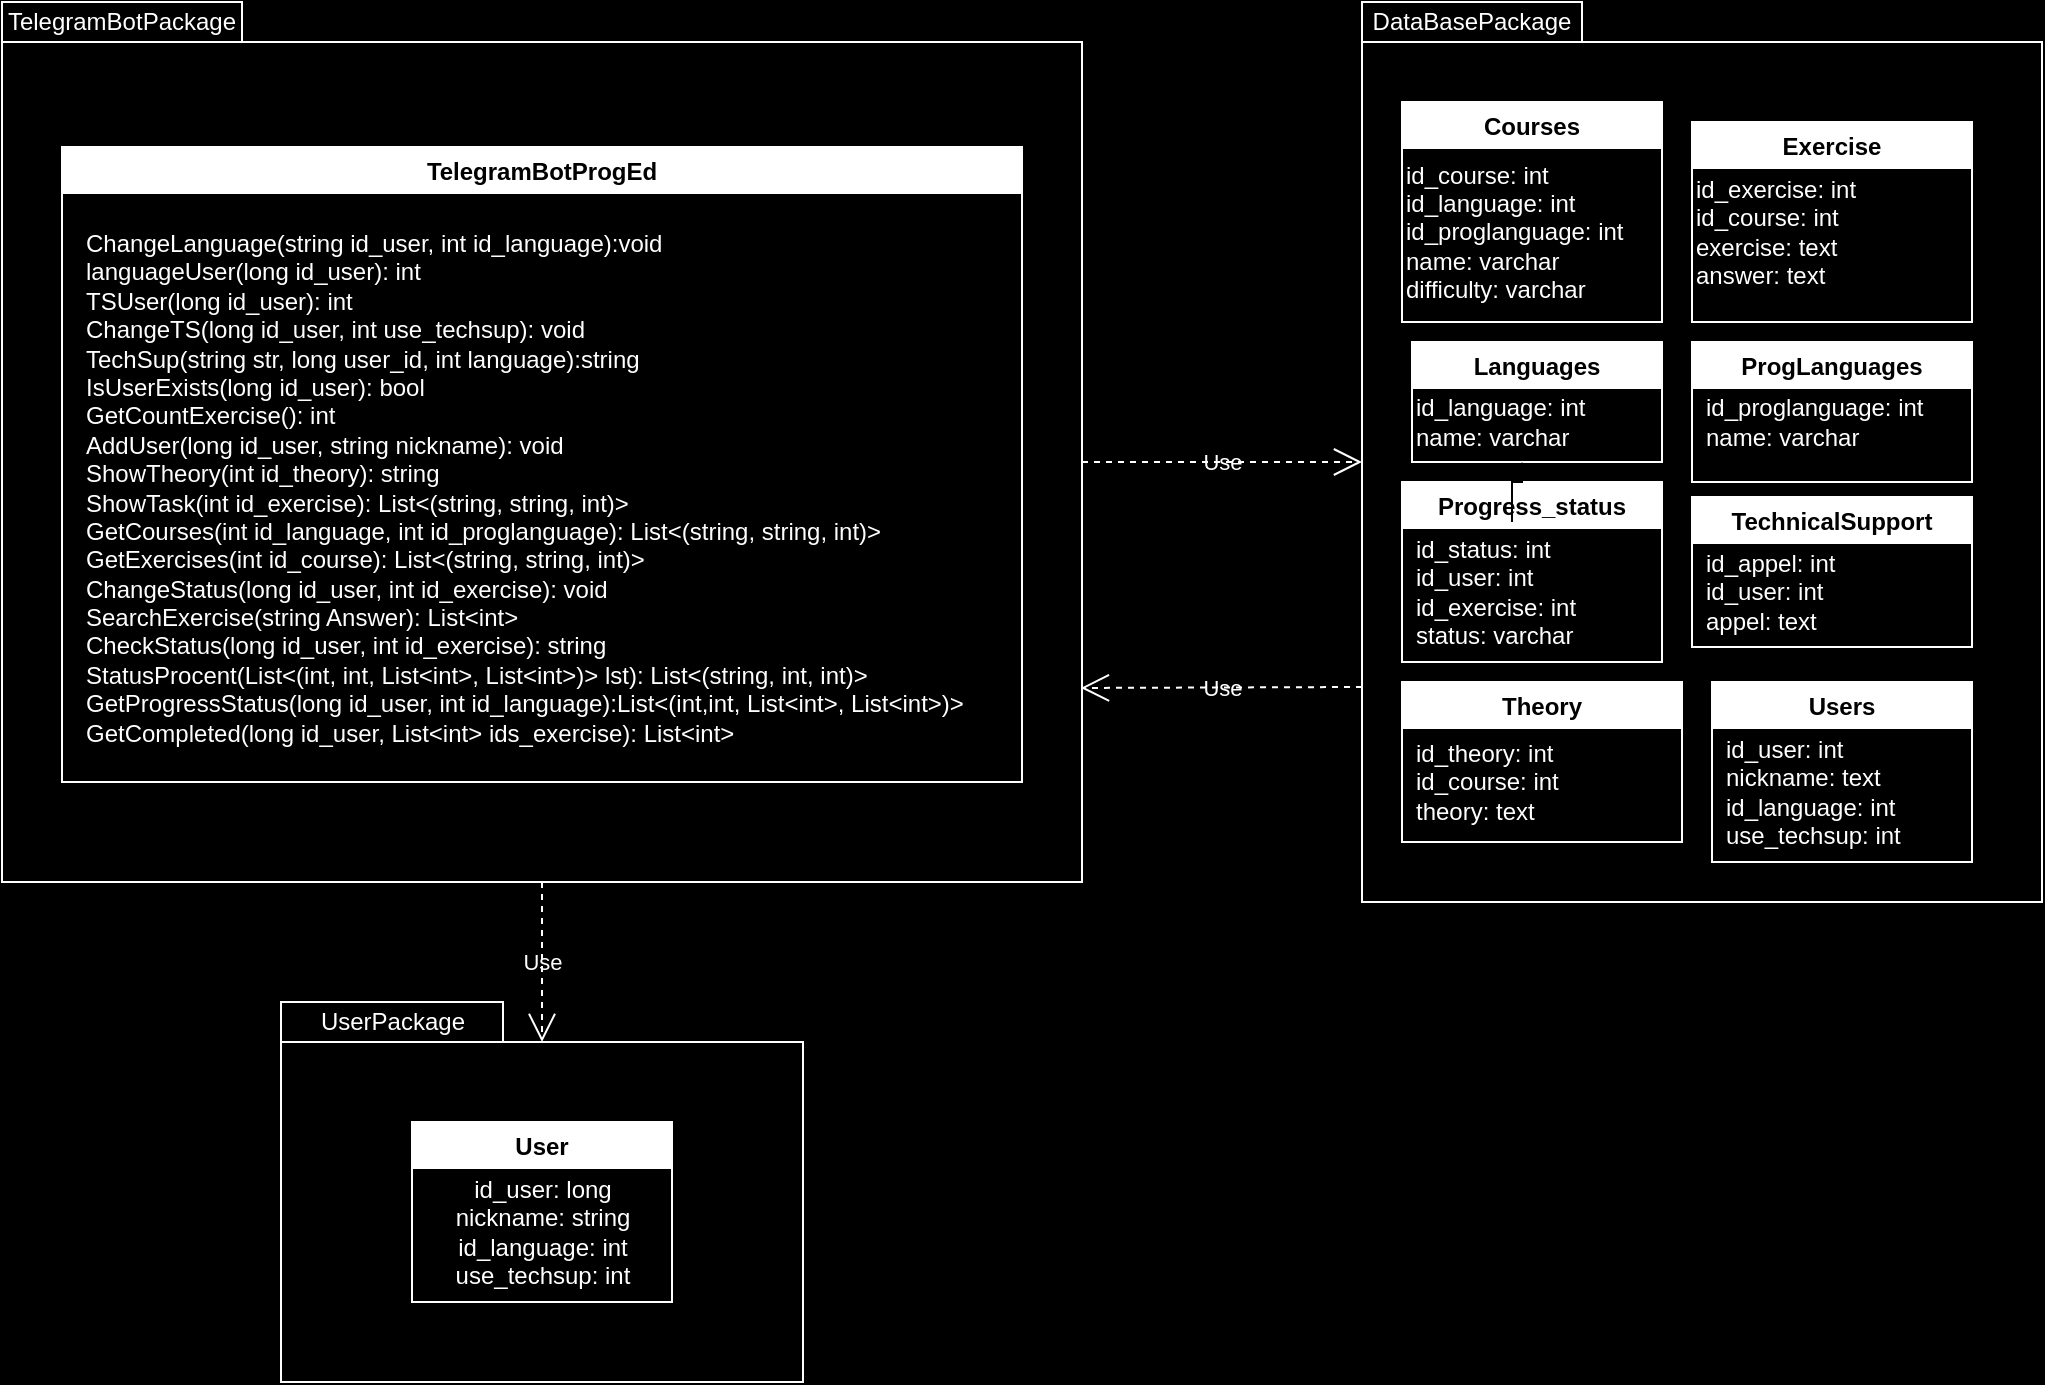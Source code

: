 <mxfile version="22.1.18" type="github">
  <diagram name="Страница — 1" id="qsabZyMixuR6BseSu_nm">
    <mxGraphModel dx="1345" dy="725" grid="1" gridSize="10" guides="1" tooltips="1" connect="1" arrows="1" fold="1" page="1" pageScale="1" pageWidth="827" pageHeight="1169" background="#000000" math="0" shadow="0">
      <root>
        <mxCell id="0" />
        <mxCell id="1" parent="0" />
        <mxCell id="w7tnQ7XDSmEHpIKaVpb0-36" value="" style="rounded=0;whiteSpace=wrap;html=1;fontColor=#FFFFFF;strokeColor=#FFFFFF;fillColor=#000000;" parent="1" vertex="1">
          <mxGeometry x="960" y="100" width="340" height="430" as="geometry" />
        </mxCell>
        <mxCell id="w7tnQ7XDSmEHpIKaVpb0-1" value="" style="rounded=0;whiteSpace=wrap;html=1;fontColor=#FFFFFF;strokeColor=#FFFFFF;fillColor=#000000;" parent="1" vertex="1">
          <mxGeometry x="280" y="100" width="540" height="420" as="geometry" />
        </mxCell>
        <mxCell id="w7tnQ7XDSmEHpIKaVpb0-2" value="TelegramBotPackage" style="whiteSpace=wrap;html=1;fontColor=#FFFFFF;strokeColor=#FFFFFF;fillColor=#000000;" parent="1" vertex="1">
          <mxGeometry x="280" y="80" width="120" height="20" as="geometry" />
        </mxCell>
        <mxCell id="w7tnQ7XDSmEHpIKaVpb0-4" value="DataBasePackage" style="whiteSpace=wrap;html=1;fontColor=#FFFFFF;strokeColor=#FFFFFF;fillColor=#000000;" parent="1" vertex="1">
          <mxGeometry x="960" y="80" width="110" height="20" as="geometry" />
        </mxCell>
        <mxCell id="w7tnQ7XDSmEHpIKaVpb0-5" value="" style="rounded=0;whiteSpace=wrap;html=1;fontColor=#FFFFFF;strokeColor=#FFFFFF;fillColor=#000000;" parent="1" vertex="1">
          <mxGeometry x="419.5" y="600" width="261" height="170" as="geometry" />
        </mxCell>
        <mxCell id="w7tnQ7XDSmEHpIKaVpb0-6" value="UserPackage" style="whiteSpace=wrap;html=1;fontColor=#FFFFFF;strokeColor=#FFFFFF;fillColor=#000000;" parent="1" vertex="1">
          <mxGeometry x="419.5" y="580" width="111" height="20" as="geometry" />
        </mxCell>
        <mxCell id="w7tnQ7XDSmEHpIKaVpb0-14" value="Exercise" style="swimlane;fontColor=#000000;strokeColor=#FFFFFF;" parent="1" vertex="1">
          <mxGeometry x="1125" y="140" width="140" height="100" as="geometry" />
        </mxCell>
        <mxCell id="w7tnQ7XDSmEHpIKaVpb0-15" value="id_exercise: int&lt;br&gt;id_course: int&lt;br&gt;exercise: text&lt;br&gt;answer: text" style="text;html=1;align=left;verticalAlign=middle;resizable=0;points=[];autosize=1;strokeColor=none;fillColor=none;fontColor=#FFFFFF;" parent="w7tnQ7XDSmEHpIKaVpb0-14" vertex="1">
          <mxGeometry y="20" width="100" height="70" as="geometry" />
        </mxCell>
        <mxCell id="w7tnQ7XDSmEHpIKaVpb0-18" value="ProgLanguages" style="swimlane;fontColor=#000000;strokeColor=#FFFFFF;" parent="w7tnQ7XDSmEHpIKaVpb0-14" vertex="1">
          <mxGeometry y="110" width="140" height="70" as="geometry" />
        </mxCell>
        <mxCell id="w7tnQ7XDSmEHpIKaVpb0-19" value="id_proglanguage: int&lt;br&gt;name: varchar" style="text;html=1;align=left;verticalAlign=middle;resizable=0;points=[];autosize=1;strokeColor=none;fillColor=none;fontColor=#FFFFFF;" parent="w7tnQ7XDSmEHpIKaVpb0-18" vertex="1">
          <mxGeometry x="5" y="20" width="130" height="40" as="geometry" />
        </mxCell>
        <mxCell id="w7tnQ7XDSmEHpIKaVpb0-12" value="Courses" style="swimlane;fontColor=#000000;strokeColor=#FFFFFF;" parent="w7tnQ7XDSmEHpIKaVpb0-18" vertex="1">
          <mxGeometry x="-145" y="-120" width="130" height="110" as="geometry">
            <mxRectangle x="500" y="360" width="90" height="30" as="alternateBounds" />
          </mxGeometry>
        </mxCell>
        <mxCell id="w7tnQ7XDSmEHpIKaVpb0-13" value="id_course: int&lt;br&gt;id_language: int&lt;br&gt;id_proglanguage: int&lt;br&gt;name: varchar&lt;br&gt;difficulty: varchar" style="text;html=1;align=left;verticalAlign=middle;resizable=0;points=[];autosize=1;strokeColor=#FFFFFF;fillColor=none;fontColor=#FFFFFF;" parent="w7tnQ7XDSmEHpIKaVpb0-12" vertex="1">
          <mxGeometry y="20" width="130" height="90" as="geometry" />
        </mxCell>
        <mxCell id="w7tnQ7XDSmEHpIKaVpb0-16" value="Languages" style="swimlane;fontColor=#000000;strokeColor=#FFFFFF;" parent="1" vertex="1">
          <mxGeometry x="985" y="250" width="125" height="60" as="geometry" />
        </mxCell>
        <mxCell id="w7tnQ7XDSmEHpIKaVpb0-17" value="id_language: int&lt;br&gt;name: varchar" style="text;html=1;align=left;verticalAlign=middle;resizable=0;points=[];autosize=1;strokeColor=none;fillColor=none;fontColor=#FFFFFF;" parent="w7tnQ7XDSmEHpIKaVpb0-16" vertex="1">
          <mxGeometry y="20" width="110" height="40" as="geometry" />
        </mxCell>
        <mxCell id="w7tnQ7XDSmEHpIKaVpb0-20" value="Progress_status" style="swimlane;fontColor=#000000;strokeColor=#FFFFFF;" parent="1" vertex="1">
          <mxGeometry x="980" y="320" width="130" height="90" as="geometry" />
        </mxCell>
        <mxCell id="w7tnQ7XDSmEHpIKaVpb0-21" value="id_status: int&lt;br&gt;id_user: int&lt;br&gt;id_exercise: int&lt;br&gt;status: varchar" style="text;html=1;align=left;verticalAlign=middle;resizable=0;points=[];autosize=1;strokeColor=none;fillColor=none;fontColor=#FFFFFF;" parent="w7tnQ7XDSmEHpIKaVpb0-20" vertex="1">
          <mxGeometry x="5" y="20" width="100" height="70" as="geometry" />
        </mxCell>
        <mxCell id="w7tnQ7XDSmEHpIKaVpb0-22" value="TechnicalSupport" style="swimlane;fontColor=#000000;strokeColor=#FFFFFF;" parent="1" vertex="1">
          <mxGeometry x="1125" y="327.5" width="140" height="75" as="geometry" />
        </mxCell>
        <mxCell id="w7tnQ7XDSmEHpIKaVpb0-23" value="id_appel: int&lt;br&gt;id_user: int&lt;br&gt;appel: text" style="text;html=1;align=left;verticalAlign=middle;resizable=0;points=[];autosize=1;strokeColor=none;fillColor=none;fontColor=#FFFFFF;" parent="w7tnQ7XDSmEHpIKaVpb0-22" vertex="1">
          <mxGeometry x="5" y="17.5" width="90" height="60" as="geometry" />
        </mxCell>
        <mxCell id="w7tnQ7XDSmEHpIKaVpb0-24" value="Theory" style="swimlane;fontColor=#000000;strokeColor=#FFFFFF;" parent="1" vertex="1">
          <mxGeometry x="980" y="420" width="140" height="80" as="geometry" />
        </mxCell>
        <mxCell id="w7tnQ7XDSmEHpIKaVpb0-25" value="id_theory: int&lt;br&gt;id_course: int&lt;br&gt;theory: text" style="text;html=1;align=left;verticalAlign=middle;resizable=0;points=[];autosize=1;strokeColor=none;fillColor=none;fontColor=#FFFFFF;" parent="w7tnQ7XDSmEHpIKaVpb0-24" vertex="1">
          <mxGeometry x="5" y="20" width="90" height="60" as="geometry" />
        </mxCell>
        <mxCell id="w7tnQ7XDSmEHpIKaVpb0-26" value="Users" style="swimlane;fontColor=#000000;strokeColor=#FFFFFF;" parent="1" vertex="1">
          <mxGeometry x="1135" y="420" width="130" height="90" as="geometry" />
        </mxCell>
        <mxCell id="w7tnQ7XDSmEHpIKaVpb0-27" value="id_user: int&lt;br&gt;nickname: text&lt;br&gt;id_language: int&lt;br&gt;use_techsup: int" style="text;html=1;align=left;verticalAlign=middle;resizable=0;points=[];autosize=1;strokeColor=none;fillColor=none;fontColor=#FFFFFF;" parent="w7tnQ7XDSmEHpIKaVpb0-26" vertex="1">
          <mxGeometry x="5" y="20" width="110" height="70" as="geometry" />
        </mxCell>
        <mxCell id="w7tnQ7XDSmEHpIKaVpb0-32" value="User" style="swimlane;fontColor=#000000;strokeColor=#FFFFFF;" parent="1" vertex="1">
          <mxGeometry x="485" y="640" width="130" height="90" as="geometry" />
        </mxCell>
        <mxCell id="w7tnQ7XDSmEHpIKaVpb0-33" value="id_user: long&lt;br&gt;nickname: string&lt;br&gt;id_language: int&lt;br&gt;use_techsup: int" style="text;html=1;align=center;verticalAlign=middle;resizable=0;points=[];autosize=1;strokeColor=none;fillColor=none;fontColor=#FFFFFF;" parent="w7tnQ7XDSmEHpIKaVpb0-32" vertex="1">
          <mxGeometry x="10" y="20" width="110" height="70" as="geometry" />
        </mxCell>
        <mxCell id="w7tnQ7XDSmEHpIKaVpb0-34" value="TelegramBotProgEd" style="swimlane;fontColor=#000000;strokeColor=#FFFFFF;" parent="1" vertex="1">
          <mxGeometry x="310" y="152.5" width="480" height="317.5" as="geometry" />
        </mxCell>
        <mxCell id="w7tnQ7XDSmEHpIKaVpb0-35" value="ChangeLanguage(string id_user, int id_language):void&lt;br&gt;languageUser(long id_user): int&lt;br&gt;TSUser(long id_user): int&lt;br&gt;ChangeTS(long id_user, int use_techsup): void&lt;br&gt;TechSup(string str, long user_id, int language):string&lt;br&gt;IsUserExists(long id_user): bool&lt;br&gt;GetCountExercise(): int&lt;br&gt;AddUser(long id_user, string nickname): void&lt;br&gt;ShowTheory(int id_theory): string&lt;br&gt;ShowTask(int id_exercise): List&amp;lt;(string, string, int)&amp;gt;&lt;br&gt;GetCourses(int id_language, int id_proglanguage): List&amp;lt;(string, string, int)&amp;gt;&lt;br&gt;GetExercises(int id_course): List&amp;lt;(string, string, int)&amp;gt;&lt;br&gt;ChangeStatus(long id_user, int id_exercise): void&lt;br&gt;SearchExercise(string Answer): List&amp;lt;int&amp;gt;&lt;br&gt;CheckStatus(long id_user, int id_exercise): string&lt;br&gt;StatusProcent(List&amp;lt;(int, int, List&amp;lt;int&amp;gt;, List&amp;lt;int&amp;gt;)&amp;gt; lst): List&amp;lt;(string, int, int)&amp;gt;&lt;br&gt;GetProgressStatus(long id_user, int id_language):List&amp;lt;(int,int, List&amp;lt;int&amp;gt;, List&amp;lt;int&amp;gt;)&amp;gt;&lt;br&gt;GetCompleted(long id_user, List&amp;lt;int&amp;gt; ids_exercise):&amp;nbsp;List&amp;lt;int&amp;gt;" style="text;html=1;align=left;verticalAlign=middle;resizable=0;points=[];autosize=1;strokeColor=none;fillColor=none;fontColor=#FFFFFF;" parent="w7tnQ7XDSmEHpIKaVpb0-34" vertex="1">
          <mxGeometry x="10" y="35" width="460" height="270" as="geometry" />
        </mxCell>
        <mxCell id="w7tnQ7XDSmEHpIKaVpb0-37" value="Use" style="endArrow=open;endSize=12;dashed=1;html=1;rounded=0;exitX=0.5;exitY=1;exitDx=0;exitDy=0;entryX=0.5;entryY=0;entryDx=0;entryDy=0;fontColor=#FFFFFF;strokeColor=#FFFFFF;labelBackgroundColor=none;" parent="1" source="w7tnQ7XDSmEHpIKaVpb0-1" target="w7tnQ7XDSmEHpIKaVpb0-5" edge="1">
          <mxGeometry width="160" relative="1" as="geometry">
            <mxPoint x="710" y="560" as="sourcePoint" />
            <mxPoint x="870" y="560" as="targetPoint" />
          </mxGeometry>
        </mxCell>
        <mxCell id="w7tnQ7XDSmEHpIKaVpb0-38" value="Use" style="endArrow=open;endSize=12;dashed=1;html=1;rounded=0;exitX=1;exitY=0.5;exitDx=0;exitDy=0;align=center;fontColor=#FFFFFF;strokeColor=#FFFFFF;labelBackgroundColor=none;" parent="1" source="w7tnQ7XDSmEHpIKaVpb0-1" edge="1">
          <mxGeometry width="160" relative="1" as="geometry">
            <mxPoint x="830" y="630" as="sourcePoint" />
            <mxPoint x="960" y="310" as="targetPoint" />
          </mxGeometry>
        </mxCell>
        <mxCell id="w7tnQ7XDSmEHpIKaVpb0-39" value="Use" style="endArrow=open;endSize=12;dashed=1;html=1;rounded=0;exitX=0;exitY=0.75;exitDx=0;exitDy=0;entryX=0.999;entryY=0.769;entryDx=0;entryDy=0;entryPerimeter=0;fontColor=#FFFFFF;strokeColor=#FFFFFF;labelBackgroundColor=none;" parent="1" source="w7tnQ7XDSmEHpIKaVpb0-36" target="w7tnQ7XDSmEHpIKaVpb0-1" edge="1">
          <mxGeometry width="160" relative="1" as="geometry">
            <mxPoint x="860" y="640" as="sourcePoint" />
            <mxPoint x="1020" y="640" as="targetPoint" />
          </mxGeometry>
        </mxCell>
        <mxCell id="DMWCyDTTGPtZTO2BjOIj-1" value="" style="edgeStyle=orthogonalEdgeStyle;rounded=0;orthogonalLoop=1;jettySize=auto;html=1;" edge="1" parent="1" source="w7tnQ7XDSmEHpIKaVpb0-21" target="w7tnQ7XDSmEHpIKaVpb0-17">
          <mxGeometry relative="1" as="geometry" />
        </mxCell>
      </root>
    </mxGraphModel>
  </diagram>
</mxfile>
